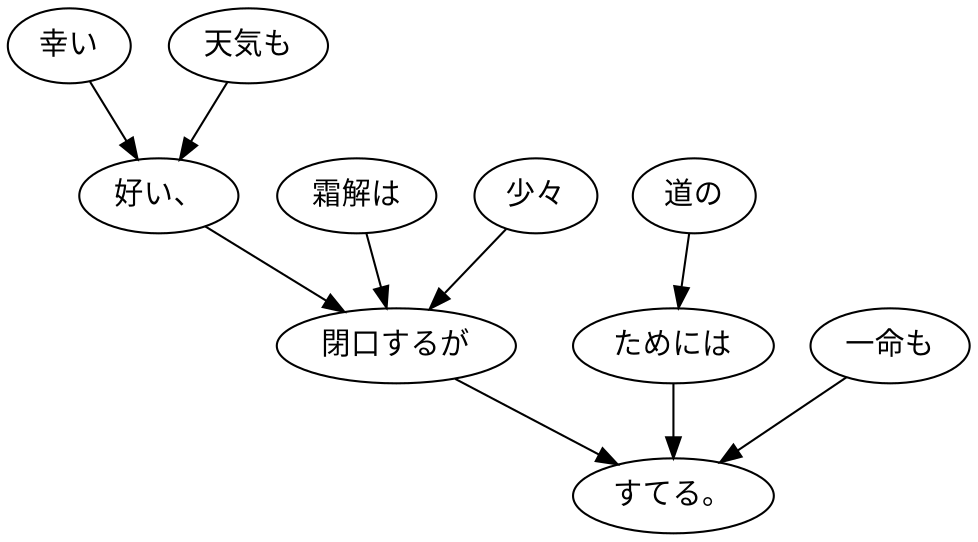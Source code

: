 digraph graph1798 {
	node0 [label="幸い"];
	node1 [label="天気も"];
	node2 [label="好い、"];
	node3 [label="霜解は"];
	node4 [label="少々"];
	node5 [label="閉口するが"];
	node6 [label="道の"];
	node7 [label="ためには"];
	node8 [label="一命も"];
	node9 [label="すてる。"];
	node0 -> node2;
	node1 -> node2;
	node2 -> node5;
	node3 -> node5;
	node4 -> node5;
	node5 -> node9;
	node6 -> node7;
	node7 -> node9;
	node8 -> node9;
}

